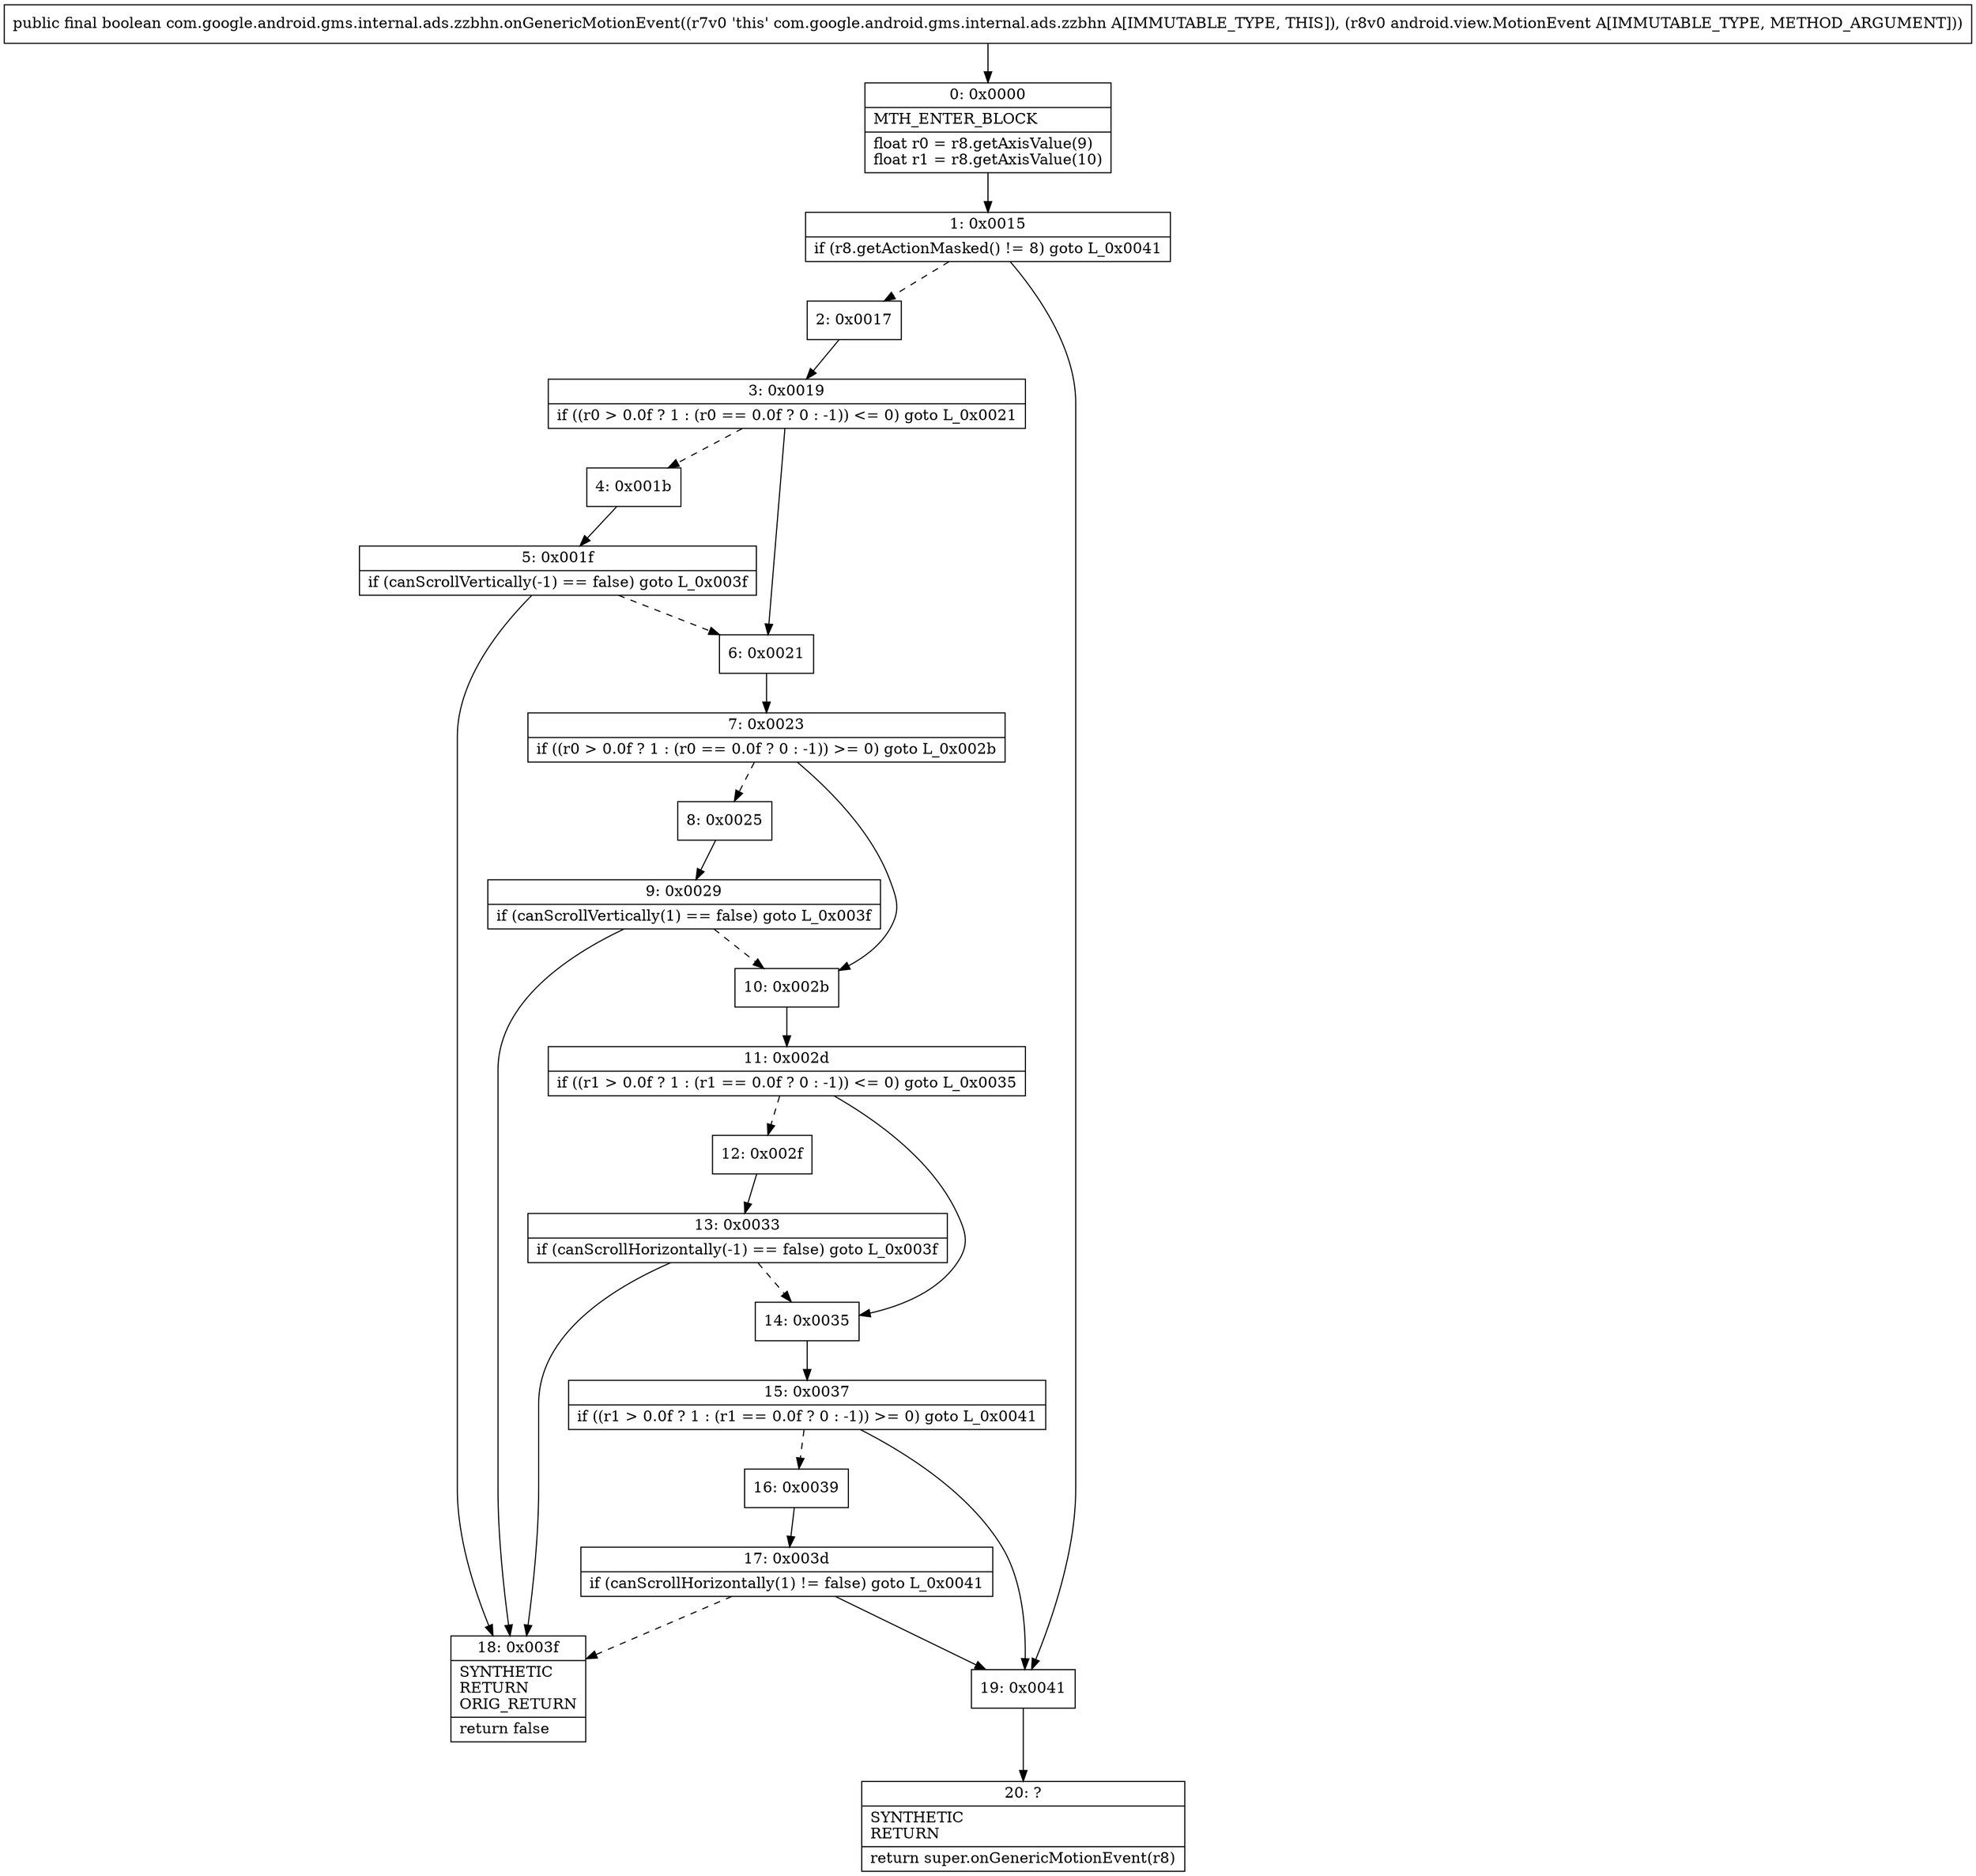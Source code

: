 digraph "CFG forcom.google.android.gms.internal.ads.zzbhn.onGenericMotionEvent(Landroid\/view\/MotionEvent;)Z" {
Node_0 [shape=record,label="{0\:\ 0x0000|MTH_ENTER_BLOCK\l|float r0 = r8.getAxisValue(9)\lfloat r1 = r8.getAxisValue(10)\l}"];
Node_1 [shape=record,label="{1\:\ 0x0015|if (r8.getActionMasked() != 8) goto L_0x0041\l}"];
Node_2 [shape=record,label="{2\:\ 0x0017}"];
Node_3 [shape=record,label="{3\:\ 0x0019|if ((r0 \> 0.0f ? 1 : (r0 == 0.0f ? 0 : \-1)) \<= 0) goto L_0x0021\l}"];
Node_4 [shape=record,label="{4\:\ 0x001b}"];
Node_5 [shape=record,label="{5\:\ 0x001f|if (canScrollVertically(\-1) == false) goto L_0x003f\l}"];
Node_6 [shape=record,label="{6\:\ 0x0021}"];
Node_7 [shape=record,label="{7\:\ 0x0023|if ((r0 \> 0.0f ? 1 : (r0 == 0.0f ? 0 : \-1)) \>= 0) goto L_0x002b\l}"];
Node_8 [shape=record,label="{8\:\ 0x0025}"];
Node_9 [shape=record,label="{9\:\ 0x0029|if (canScrollVertically(1) == false) goto L_0x003f\l}"];
Node_10 [shape=record,label="{10\:\ 0x002b}"];
Node_11 [shape=record,label="{11\:\ 0x002d|if ((r1 \> 0.0f ? 1 : (r1 == 0.0f ? 0 : \-1)) \<= 0) goto L_0x0035\l}"];
Node_12 [shape=record,label="{12\:\ 0x002f}"];
Node_13 [shape=record,label="{13\:\ 0x0033|if (canScrollHorizontally(\-1) == false) goto L_0x003f\l}"];
Node_14 [shape=record,label="{14\:\ 0x0035}"];
Node_15 [shape=record,label="{15\:\ 0x0037|if ((r1 \> 0.0f ? 1 : (r1 == 0.0f ? 0 : \-1)) \>= 0) goto L_0x0041\l}"];
Node_16 [shape=record,label="{16\:\ 0x0039}"];
Node_17 [shape=record,label="{17\:\ 0x003d|if (canScrollHorizontally(1) != false) goto L_0x0041\l}"];
Node_18 [shape=record,label="{18\:\ 0x003f|SYNTHETIC\lRETURN\lORIG_RETURN\l|return false\l}"];
Node_19 [shape=record,label="{19\:\ 0x0041}"];
Node_20 [shape=record,label="{20\:\ ?|SYNTHETIC\lRETURN\l|return super.onGenericMotionEvent(r8)\l}"];
MethodNode[shape=record,label="{public final boolean com.google.android.gms.internal.ads.zzbhn.onGenericMotionEvent((r7v0 'this' com.google.android.gms.internal.ads.zzbhn A[IMMUTABLE_TYPE, THIS]), (r8v0 android.view.MotionEvent A[IMMUTABLE_TYPE, METHOD_ARGUMENT])) }"];
MethodNode -> Node_0;
Node_0 -> Node_1;
Node_1 -> Node_2[style=dashed];
Node_1 -> Node_19;
Node_2 -> Node_3;
Node_3 -> Node_4[style=dashed];
Node_3 -> Node_6;
Node_4 -> Node_5;
Node_5 -> Node_6[style=dashed];
Node_5 -> Node_18;
Node_6 -> Node_7;
Node_7 -> Node_8[style=dashed];
Node_7 -> Node_10;
Node_8 -> Node_9;
Node_9 -> Node_10[style=dashed];
Node_9 -> Node_18;
Node_10 -> Node_11;
Node_11 -> Node_12[style=dashed];
Node_11 -> Node_14;
Node_12 -> Node_13;
Node_13 -> Node_14[style=dashed];
Node_13 -> Node_18;
Node_14 -> Node_15;
Node_15 -> Node_16[style=dashed];
Node_15 -> Node_19;
Node_16 -> Node_17;
Node_17 -> Node_18[style=dashed];
Node_17 -> Node_19;
Node_19 -> Node_20;
}

